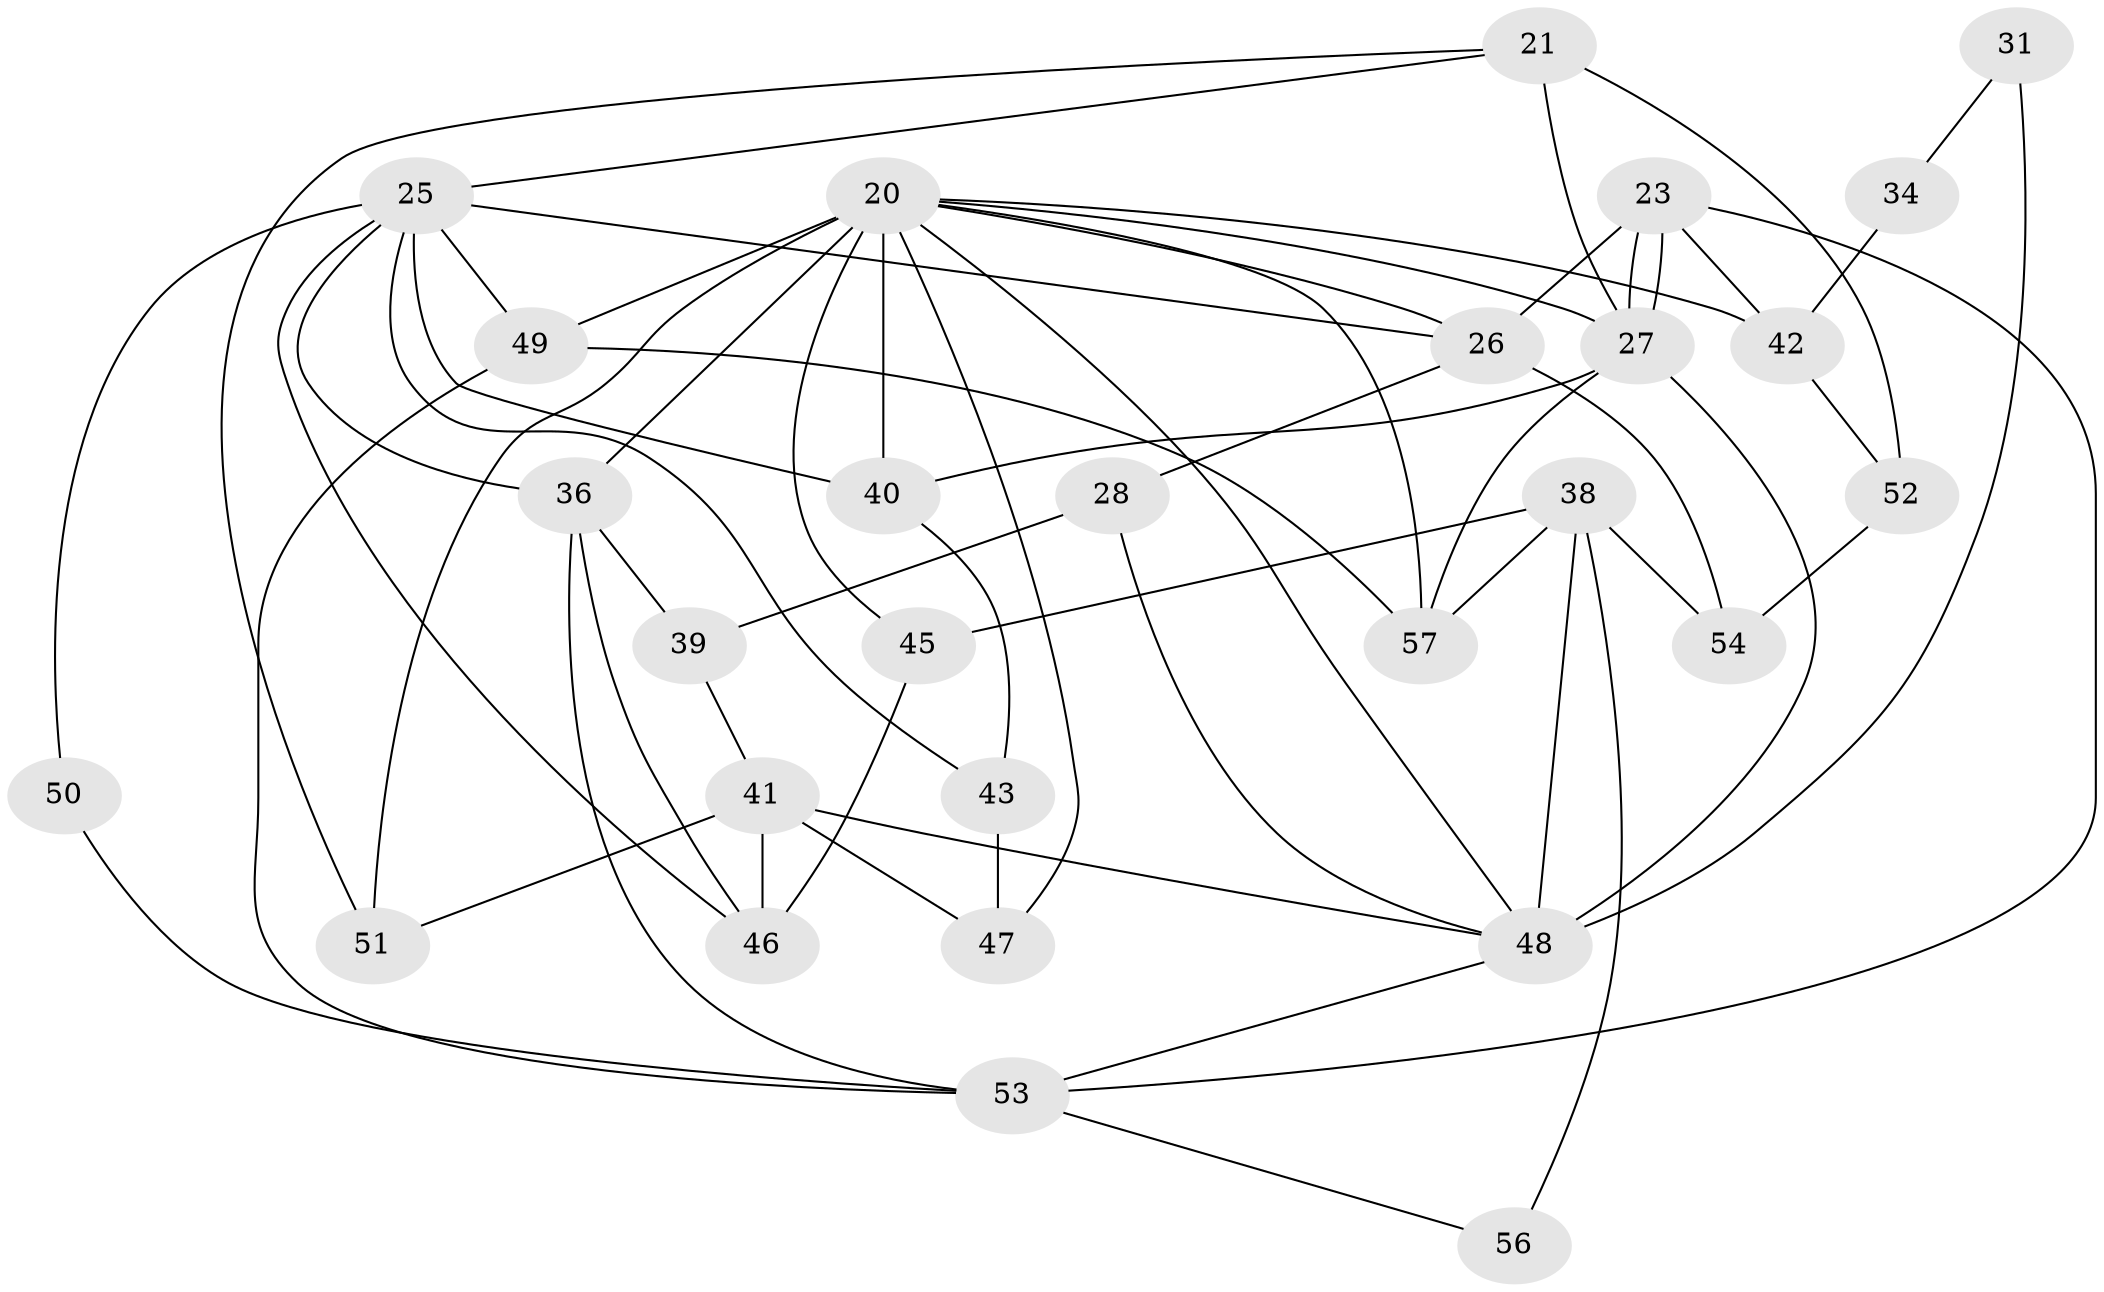 // original degree distribution, {6: 0.12280701754385964, 4: 0.2631578947368421, 3: 0.3157894736842105, 5: 0.12280701754385964, 2: 0.12280701754385964, 7: 0.03508771929824561, 9: 0.017543859649122806}
// Generated by graph-tools (version 1.1) at 2025/52/03/09/25 04:52:18]
// undirected, 28 vertices, 60 edges
graph export_dot {
graph [start="1"]
  node [color=gray90,style=filled];
  20 [super="+17+16"];
  21;
  23;
  25 [super="+4+18"];
  26 [super="+9"];
  27;
  28;
  31;
  34;
  36 [super="+19+30+24"];
  38 [super="+35"];
  39;
  40 [super="+2+5"];
  41;
  42;
  43;
  45 [super="+33"];
  46;
  47 [super="+37"];
  48 [super="+1+44"];
  49;
  50;
  51 [super="+13"];
  52 [super="+32"];
  53 [super="+14+15"];
  54 [super="+7"];
  56;
  57 [super="+55"];
  20 -- 42;
  20 -- 40 [weight=2];
  20 -- 49 [weight=2];
  20 -- 48 [weight=2];
  20 -- 36 [weight=2];
  20 -- 45 [weight=2];
  20 -- 47 [weight=2];
  20 -- 51 [weight=2];
  20 -- 57;
  20 -- 26 [weight=2];
  20 -- 27;
  21 -- 27;
  21 -- 25;
  21 -- 51;
  21 -- 52 [weight=2];
  23 -- 27;
  23 -- 27;
  23 -- 26 [weight=2];
  23 -- 42;
  23 -- 53 [weight=2];
  25 -- 43;
  25 -- 26 [weight=2];
  25 -- 50;
  25 -- 49;
  25 -- 40 [weight=2];
  25 -- 46;
  25 -- 36;
  26 -- 28;
  26 -- 54;
  27 -- 48 [weight=3];
  27 -- 57;
  27 -- 40;
  28 -- 39;
  28 -- 48;
  31 -- 34;
  31 -- 48 [weight=2];
  34 -- 42;
  36 -- 39 [weight=2];
  36 -- 46;
  36 -- 53;
  38 -- 56;
  38 -- 54;
  38 -- 48 [weight=2];
  38 -- 57 [weight=2];
  38 -- 45;
  39 -- 41;
  40 -- 43;
  41 -- 51;
  41 -- 47;
  41 -- 46;
  41 -- 48;
  42 -- 52 [weight=2];
  43 -- 47 [weight=2];
  45 -- 46 [weight=2];
  48 -- 53;
  49 -- 53 [weight=2];
  49 -- 57;
  50 -- 53;
  52 -- 54 [weight=2];
  53 -- 56;
}
